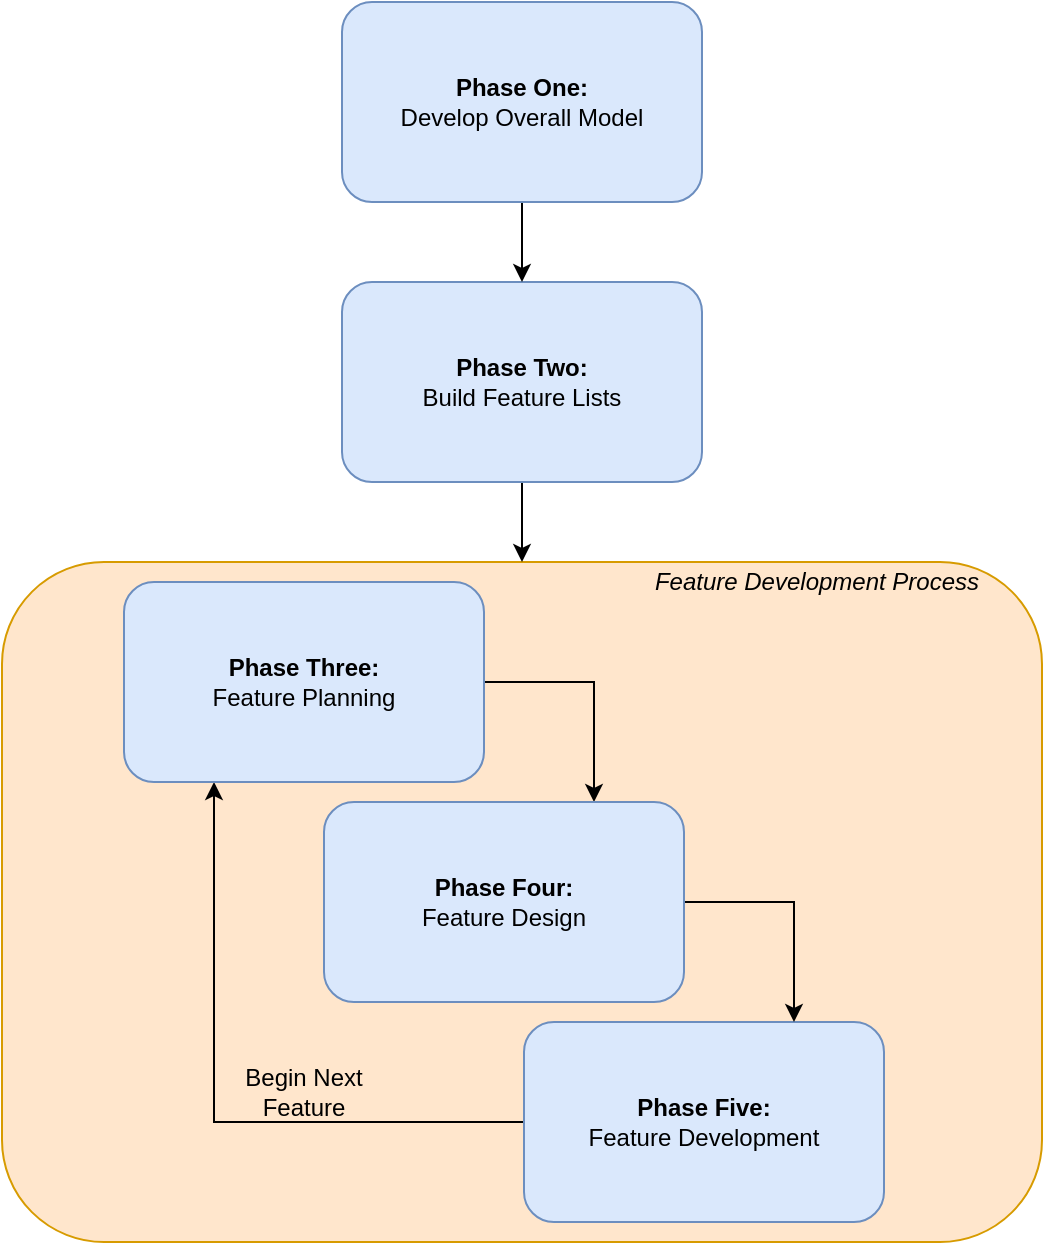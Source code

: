 <mxfile version="13.1.3" type="device"><diagram id="iEowxGib00XaSFalDW9J" name="Page-1"><mxGraphModel dx="954" dy="661" grid="1" gridSize="10" guides="1" tooltips="1" connect="1" arrows="1" fold="1" page="1" pageScale="1" pageWidth="850" pageHeight="1100" math="0" shadow="0"><root><mxCell id="0"/><mxCell id="1" parent="0"/><mxCell id="eOZReHifF7eW06bDRT8P-14" value="" style="rounded=1;whiteSpace=wrap;html=1;glass=0;fillColor=#ffe6cc;strokeColor=#d79b00;" vertex="1" parent="1"><mxGeometry x="195" y="320" width="520" height="340" as="geometry"/></mxCell><mxCell id="eOZReHifF7eW06bDRT8P-11" style="edgeStyle=orthogonalEdgeStyle;rounded=0;orthogonalLoop=1;jettySize=auto;html=1;exitX=0.5;exitY=1;exitDx=0;exitDy=0;entryX=0.5;entryY=0;entryDx=0;entryDy=0;" edge="1" parent="1" source="VYrWtM580rc2yxyaUetY-9"><mxGeometry relative="1" as="geometry"><mxPoint x="455" y="320" as="targetPoint"/></mxGeometry></mxCell><mxCell id="VYrWtM580rc2yxyaUetY-9" value="&lt;b&gt;Phase Two:&lt;/b&gt;&lt;br&gt;Build Feature Lists" style="rounded=1;whiteSpace=wrap;html=1;fillColor=#dae8fc;strokeColor=#6c8ebf;" parent="1" vertex="1"><mxGeometry x="365" y="180" width="180" height="100" as="geometry"/></mxCell><mxCell id="eOZReHifF7eW06bDRT8P-12" style="edgeStyle=orthogonalEdgeStyle;rounded=0;orthogonalLoop=1;jettySize=auto;html=1;exitX=0.5;exitY=1;exitDx=0;exitDy=0;entryX=0.5;entryY=0;entryDx=0;entryDy=0;" edge="1" parent="1" source="VYrWtM580rc2yxyaUetY-26" target="VYrWtM580rc2yxyaUetY-9"><mxGeometry relative="1" as="geometry"/></mxCell><mxCell id="VYrWtM580rc2yxyaUetY-26" value="&lt;b&gt;Phase One:&lt;/b&gt;&lt;br&gt;Develop Overall Model" style="rounded=1;whiteSpace=wrap;html=1;fillColor=#dae8fc;strokeColor=#6c8ebf;" parent="1" vertex="1"><mxGeometry x="365" y="40" width="180" height="100" as="geometry"/></mxCell><mxCell id="eOZReHifF7eW06bDRT8P-9" style="edgeStyle=orthogonalEdgeStyle;rounded=0;orthogonalLoop=1;jettySize=auto;html=1;exitX=0;exitY=0.5;exitDx=0;exitDy=0;entryX=0.25;entryY=1;entryDx=0;entryDy=0;" edge="1" parent="1" source="eOZReHifF7eW06bDRT8P-1" target="eOZReHifF7eW06bDRT8P-2"><mxGeometry relative="1" as="geometry"/></mxCell><mxCell id="eOZReHifF7eW06bDRT8P-1" value="&lt;b&gt;Phase Five:&lt;/b&gt;&lt;br&gt;Feature Development" style="rounded=1;whiteSpace=wrap;html=1;fillColor=#dae8fc;strokeColor=#6c8ebf;" vertex="1" parent="1"><mxGeometry x="456" y="550" width="180" height="100" as="geometry"/></mxCell><mxCell id="eOZReHifF7eW06bDRT8P-6" style="edgeStyle=orthogonalEdgeStyle;rounded=0;orthogonalLoop=1;jettySize=auto;html=1;exitX=1;exitY=0.5;exitDx=0;exitDy=0;entryX=0.75;entryY=0;entryDx=0;entryDy=0;" edge="1" parent="1" source="eOZReHifF7eW06bDRT8P-2" target="eOZReHifF7eW06bDRT8P-3"><mxGeometry relative="1" as="geometry"/></mxCell><mxCell id="eOZReHifF7eW06bDRT8P-2" value="&lt;b&gt;Phase Three:&lt;/b&gt;&lt;br&gt;Feature Planning" style="rounded=1;whiteSpace=wrap;html=1;fillColor=#dae8fc;strokeColor=#6c8ebf;" vertex="1" parent="1"><mxGeometry x="256" y="330" width="180" height="100" as="geometry"/></mxCell><mxCell id="eOZReHifF7eW06bDRT8P-7" style="edgeStyle=orthogonalEdgeStyle;rounded=0;orthogonalLoop=1;jettySize=auto;html=1;exitX=1;exitY=0.5;exitDx=0;exitDy=0;entryX=0.75;entryY=0;entryDx=0;entryDy=0;" edge="1" parent="1" source="eOZReHifF7eW06bDRT8P-3" target="eOZReHifF7eW06bDRT8P-1"><mxGeometry relative="1" as="geometry"/></mxCell><mxCell id="eOZReHifF7eW06bDRT8P-3" value="&lt;b&gt;Phase Four:&lt;/b&gt;&lt;br&gt;Feature Design" style="rounded=1;whiteSpace=wrap;html=1;fillColor=#dae8fc;strokeColor=#6c8ebf;" vertex="1" parent="1"><mxGeometry x="356" y="440" width="180" height="100" as="geometry"/></mxCell><mxCell id="eOZReHifF7eW06bDRT8P-10" value="Begin Next Feature" style="text;html=1;strokeColor=none;fillColor=none;align=center;verticalAlign=middle;whiteSpace=wrap;rounded=0;" vertex="1" parent="1"><mxGeometry x="296" y="570" width="100" height="30" as="geometry"/></mxCell><mxCell id="eOZReHifF7eW06bDRT8P-13" value="&lt;i&gt;Feature Development Process&lt;/i&gt;" style="text;html=1;strokeColor=none;fillColor=none;align=center;verticalAlign=middle;whiteSpace=wrap;rounded=0;" vertex="1" parent="1"><mxGeometry x="515" y="320" width="175" height="20" as="geometry"/></mxCell></root></mxGraphModel></diagram></mxfile>